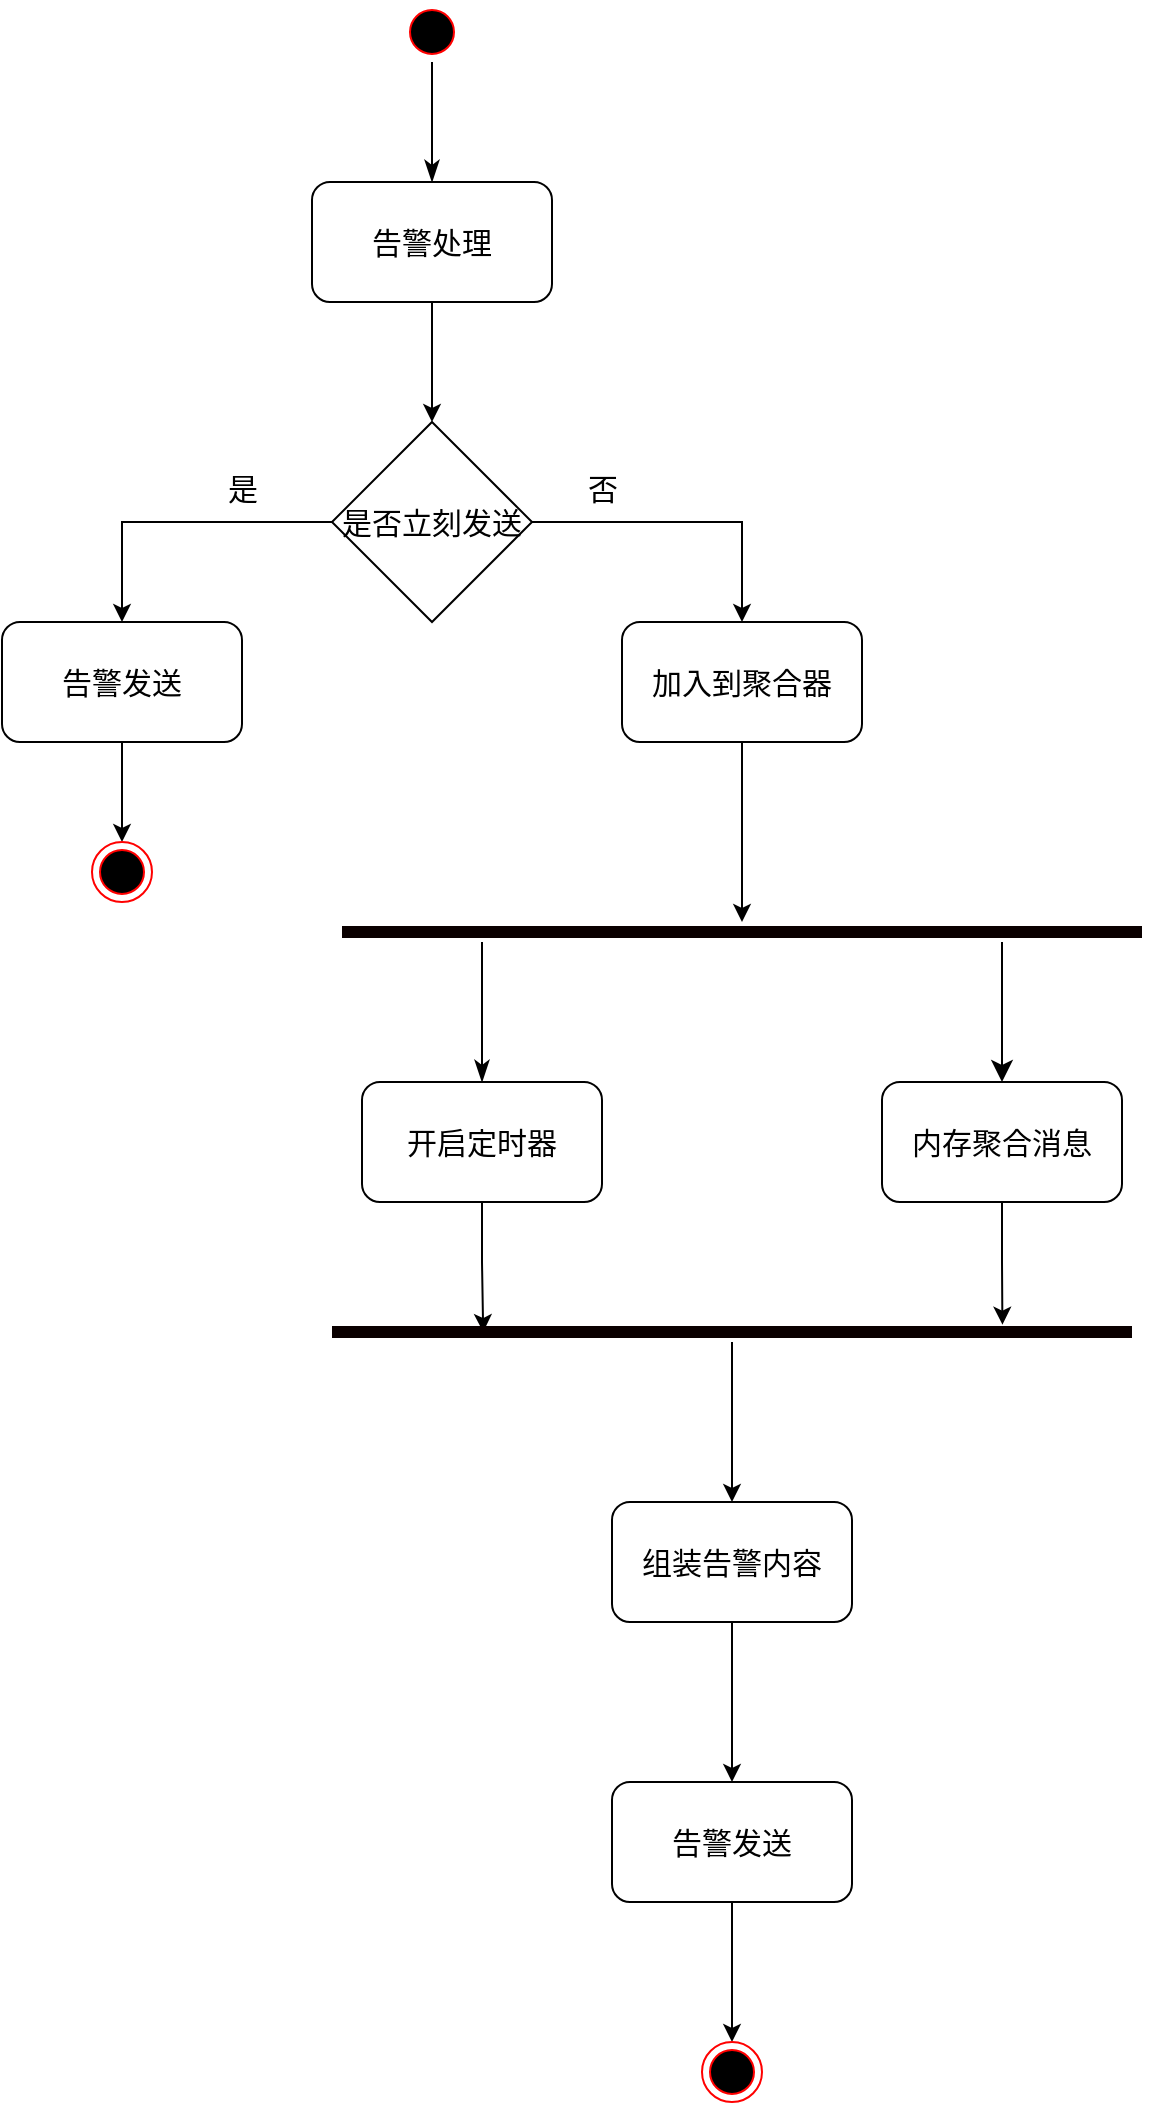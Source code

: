 <mxfile version="21.5.2" type="github">
  <diagram name="第 1 页" id="GTjmIuwZ7MfQycrmfvni">
    <mxGraphModel dx="2385" dy="1143" grid="1" gridSize="10" guides="1" tooltips="1" connect="1" arrows="1" fold="1" page="1" pageScale="1" pageWidth="827" pageHeight="1169" math="0" shadow="0">
      <root>
        <mxCell id="0" />
        <mxCell id="1" parent="0" />
        <mxCell id="aPKIPdep5ukZCCdNdI1W-1" value="" style="ellipse;html=1;shape=startState;fillColor=#000000;strokeColor=#ff0000;" vertex="1" parent="1">
          <mxGeometry x="390" y="50" width="30" height="30" as="geometry" />
        </mxCell>
        <mxCell id="aPKIPdep5ukZCCdNdI1W-2" value="" style="edgeStyle=orthogonalEdgeStyle;html=1;verticalAlign=bottom;endArrow=classicThin;endSize=8;strokeColor=#000000;rounded=0;endFill=1;" edge="1" source="aPKIPdep5ukZCCdNdI1W-1" parent="1">
          <mxGeometry relative="1" as="geometry">
            <mxPoint x="405" y="140" as="targetPoint" />
          </mxGeometry>
        </mxCell>
        <mxCell id="aPKIPdep5ukZCCdNdI1W-4" style="edgeStyle=orthogonalEdgeStyle;rounded=0;orthogonalLoop=1;jettySize=auto;html=1;" edge="1" parent="1" source="aPKIPdep5ukZCCdNdI1W-3">
          <mxGeometry relative="1" as="geometry">
            <mxPoint x="405" y="260" as="targetPoint" />
          </mxGeometry>
        </mxCell>
        <mxCell id="aPKIPdep5ukZCCdNdI1W-3" value="&lt;font style=&quot;font-size: 15px;&quot;&gt;告警处理&lt;/font&gt;" style="rounded=1;whiteSpace=wrap;html=1;" vertex="1" parent="1">
          <mxGeometry x="345" y="140" width="120" height="60" as="geometry" />
        </mxCell>
        <mxCell id="aPKIPdep5ukZCCdNdI1W-7" style="edgeStyle=orthogonalEdgeStyle;rounded=0;orthogonalLoop=1;jettySize=auto;html=1;entryX=0.5;entryY=0;entryDx=0;entryDy=0;" edge="1" parent="1" source="aPKIPdep5ukZCCdNdI1W-6" target="aPKIPdep5ukZCCdNdI1W-16">
          <mxGeometry relative="1" as="geometry">
            <mxPoint x="530" y="310" as="targetPoint" />
          </mxGeometry>
        </mxCell>
        <mxCell id="aPKIPdep5ukZCCdNdI1W-11" style="edgeStyle=orthogonalEdgeStyle;rounded=0;orthogonalLoop=1;jettySize=auto;html=1;entryX=0.5;entryY=0;entryDx=0;entryDy=0;" edge="1" parent="1" source="aPKIPdep5ukZCCdNdI1W-6" target="aPKIPdep5ukZCCdNdI1W-10">
          <mxGeometry relative="1" as="geometry" />
        </mxCell>
        <mxCell id="aPKIPdep5ukZCCdNdI1W-6" value="&lt;font style=&quot;font-size: 15px;&quot;&gt;是否立刻发送&lt;/font&gt;" style="strokeWidth=1;html=1;shape=mxgraph.flowchart.decision;whiteSpace=wrap;" vertex="1" parent="1">
          <mxGeometry x="355" y="260" width="100" height="100" as="geometry" />
        </mxCell>
        <mxCell id="aPKIPdep5ukZCCdNdI1W-14" style="edgeStyle=orthogonalEdgeStyle;rounded=0;orthogonalLoop=1;jettySize=auto;html=1;entryX=0.5;entryY=0;entryDx=0;entryDy=0;" edge="1" parent="1" source="aPKIPdep5ukZCCdNdI1W-10" target="aPKIPdep5ukZCCdNdI1W-13">
          <mxGeometry relative="1" as="geometry" />
        </mxCell>
        <mxCell id="aPKIPdep5ukZCCdNdI1W-10" value="&lt;font style=&quot;font-size: 15px;&quot;&gt;告警发送&lt;/font&gt;" style="rounded=1;whiteSpace=wrap;html=1;" vertex="1" parent="1">
          <mxGeometry x="190" y="360" width="120" height="60" as="geometry" />
        </mxCell>
        <mxCell id="aPKIPdep5ukZCCdNdI1W-12" value="&lt;font style=&quot;font-size: 15px;&quot;&gt;是&lt;/font&gt;" style="text;html=1;align=center;verticalAlign=middle;resizable=0;points=[];autosize=1;strokeColor=none;fillColor=none;" vertex="1" parent="1">
          <mxGeometry x="290" y="278" width="40" height="30" as="geometry" />
        </mxCell>
        <mxCell id="aPKIPdep5ukZCCdNdI1W-13" value="" style="ellipse;html=1;shape=endState;fillColor=#000000;strokeColor=#ff0000;" vertex="1" parent="1">
          <mxGeometry x="235" y="470" width="30" height="30" as="geometry" />
        </mxCell>
        <mxCell id="aPKIPdep5ukZCCdNdI1W-15" value="&lt;font style=&quot;font-size: 15px;&quot;&gt;否&lt;/font&gt;" style="text;html=1;align=center;verticalAlign=middle;resizable=0;points=[];autosize=1;strokeColor=none;fillColor=none;" vertex="1" parent="1">
          <mxGeometry x="470" y="278" width="40" height="30" as="geometry" />
        </mxCell>
        <mxCell id="aPKIPdep5ukZCCdNdI1W-17" style="edgeStyle=orthogonalEdgeStyle;rounded=0;orthogonalLoop=1;jettySize=auto;html=1;" edge="1" parent="1" source="aPKIPdep5ukZCCdNdI1W-16">
          <mxGeometry relative="1" as="geometry">
            <mxPoint x="560" y="510" as="targetPoint" />
          </mxGeometry>
        </mxCell>
        <mxCell id="aPKIPdep5ukZCCdNdI1W-16" value="&lt;font style=&quot;font-size: 15px;&quot;&gt;加入到聚合器&lt;/font&gt;" style="rounded=1;whiteSpace=wrap;html=1;" vertex="1" parent="1">
          <mxGeometry x="500" y="360" width="120" height="60" as="geometry" />
        </mxCell>
        <mxCell id="aPKIPdep5ukZCCdNdI1W-20" value="" style="shape=line;html=1;strokeWidth=6;strokeColor=#0a0000;" vertex="1" parent="1">
          <mxGeometry x="360" y="510" width="400" height="10" as="geometry" />
        </mxCell>
        <mxCell id="aPKIPdep5ukZCCdNdI1W-30" style="edgeStyle=orthogonalEdgeStyle;rounded=0;orthogonalLoop=1;jettySize=auto;html=1;entryX=0.189;entryY=0.5;entryDx=0;entryDy=0;entryPerimeter=0;" edge="1" parent="1" source="aPKIPdep5ukZCCdNdI1W-22" target="aPKIPdep5ukZCCdNdI1W-29">
          <mxGeometry relative="1" as="geometry" />
        </mxCell>
        <mxCell id="aPKIPdep5ukZCCdNdI1W-22" value="&lt;font style=&quot;font-size: 15px;&quot;&gt;开启定时器&lt;/font&gt;" style="rounded=1;whiteSpace=wrap;html=1;" vertex="1" parent="1">
          <mxGeometry x="370" y="590" width="120" height="60" as="geometry" />
        </mxCell>
        <mxCell id="aPKIPdep5ukZCCdNdI1W-31" style="edgeStyle=orthogonalEdgeStyle;rounded=0;orthogonalLoop=1;jettySize=auto;html=1;entryX=0.838;entryY=0.133;entryDx=0;entryDy=0;entryPerimeter=0;" edge="1" parent="1" source="aPKIPdep5ukZCCdNdI1W-23" target="aPKIPdep5ukZCCdNdI1W-29">
          <mxGeometry relative="1" as="geometry" />
        </mxCell>
        <mxCell id="aPKIPdep5ukZCCdNdI1W-23" value="&lt;font style=&quot;font-size: 15px;&quot;&gt;内存聚合消息&lt;/font&gt;" style="rounded=1;whiteSpace=wrap;html=1;" vertex="1" parent="1">
          <mxGeometry x="630" y="590" width="120" height="60" as="geometry" />
        </mxCell>
        <mxCell id="aPKIPdep5ukZCCdNdI1W-25" value="" style="edgeStyle=orthogonalEdgeStyle;html=1;verticalAlign=bottom;endArrow=classicThin;endSize=8;strokeColor=#000000;rounded=0;exitX=0.175;exitY=1;exitDx=0;exitDy=0;exitPerimeter=0;endFill=1;" edge="1" parent="1" source="aPKIPdep5ukZCCdNdI1W-20" target="aPKIPdep5ukZCCdNdI1W-22">
          <mxGeometry relative="1" as="geometry">
            <mxPoint x="570" y="600" as="targetPoint" />
            <mxPoint x="570" y="530" as="sourcePoint" />
          </mxGeometry>
        </mxCell>
        <mxCell id="aPKIPdep5ukZCCdNdI1W-26" value="" style="edgeStyle=orthogonalEdgeStyle;html=1;verticalAlign=bottom;endArrow=classic;endSize=8;strokeColor=#000000;rounded=0;exitX=0.825;exitY=1;exitDx=0;exitDy=0;exitPerimeter=0;endFill=1;" edge="1" parent="1" source="aPKIPdep5ukZCCdNdI1W-20" target="aPKIPdep5ukZCCdNdI1W-23">
          <mxGeometry relative="1" as="geometry">
            <mxPoint x="570" y="600" as="targetPoint" />
            <mxPoint x="690" y="530" as="sourcePoint" />
          </mxGeometry>
        </mxCell>
        <mxCell id="aPKIPdep5ukZCCdNdI1W-34" style="edgeStyle=orthogonalEdgeStyle;rounded=0;orthogonalLoop=1;jettySize=auto;html=1;entryX=0.5;entryY=0;entryDx=0;entryDy=0;" edge="1" parent="1" source="aPKIPdep5ukZCCdNdI1W-29" target="aPKIPdep5ukZCCdNdI1W-33">
          <mxGeometry relative="1" as="geometry" />
        </mxCell>
        <mxCell id="aPKIPdep5ukZCCdNdI1W-29" value="" style="shape=line;html=1;strokeWidth=6;strokeColor=#0a0000;" vertex="1" parent="1">
          <mxGeometry x="355" y="710" width="400" height="10" as="geometry" />
        </mxCell>
        <mxCell id="aPKIPdep5ukZCCdNdI1W-35" style="edgeStyle=orthogonalEdgeStyle;rounded=0;orthogonalLoop=1;jettySize=auto;html=1;" edge="1" parent="1" source="aPKIPdep5ukZCCdNdI1W-33">
          <mxGeometry relative="1" as="geometry">
            <mxPoint x="555" y="940" as="targetPoint" />
          </mxGeometry>
        </mxCell>
        <mxCell id="aPKIPdep5ukZCCdNdI1W-33" value="&lt;font style=&quot;font-size: 15px;&quot;&gt;组装告警内容&lt;/font&gt;" style="rounded=1;whiteSpace=wrap;html=1;" vertex="1" parent="1">
          <mxGeometry x="495" y="800" width="120" height="60" as="geometry" />
        </mxCell>
        <mxCell id="aPKIPdep5ukZCCdNdI1W-38" style="edgeStyle=orthogonalEdgeStyle;rounded=0;orthogonalLoop=1;jettySize=auto;html=1;entryX=0.5;entryY=0;entryDx=0;entryDy=0;" edge="1" parent="1" source="aPKIPdep5ukZCCdNdI1W-36" target="aPKIPdep5ukZCCdNdI1W-37">
          <mxGeometry relative="1" as="geometry" />
        </mxCell>
        <mxCell id="aPKIPdep5ukZCCdNdI1W-36" value="&lt;font style=&quot;font-size: 15px;&quot;&gt;告警发送&lt;/font&gt;" style="rounded=1;whiteSpace=wrap;html=1;" vertex="1" parent="1">
          <mxGeometry x="495" y="940" width="120" height="60" as="geometry" />
        </mxCell>
        <mxCell id="aPKIPdep5ukZCCdNdI1W-37" value="" style="ellipse;html=1;shape=endState;fillColor=#000000;strokeColor=#ff0000;" vertex="1" parent="1">
          <mxGeometry x="540" y="1070" width="30" height="30" as="geometry" />
        </mxCell>
      </root>
    </mxGraphModel>
  </diagram>
</mxfile>
